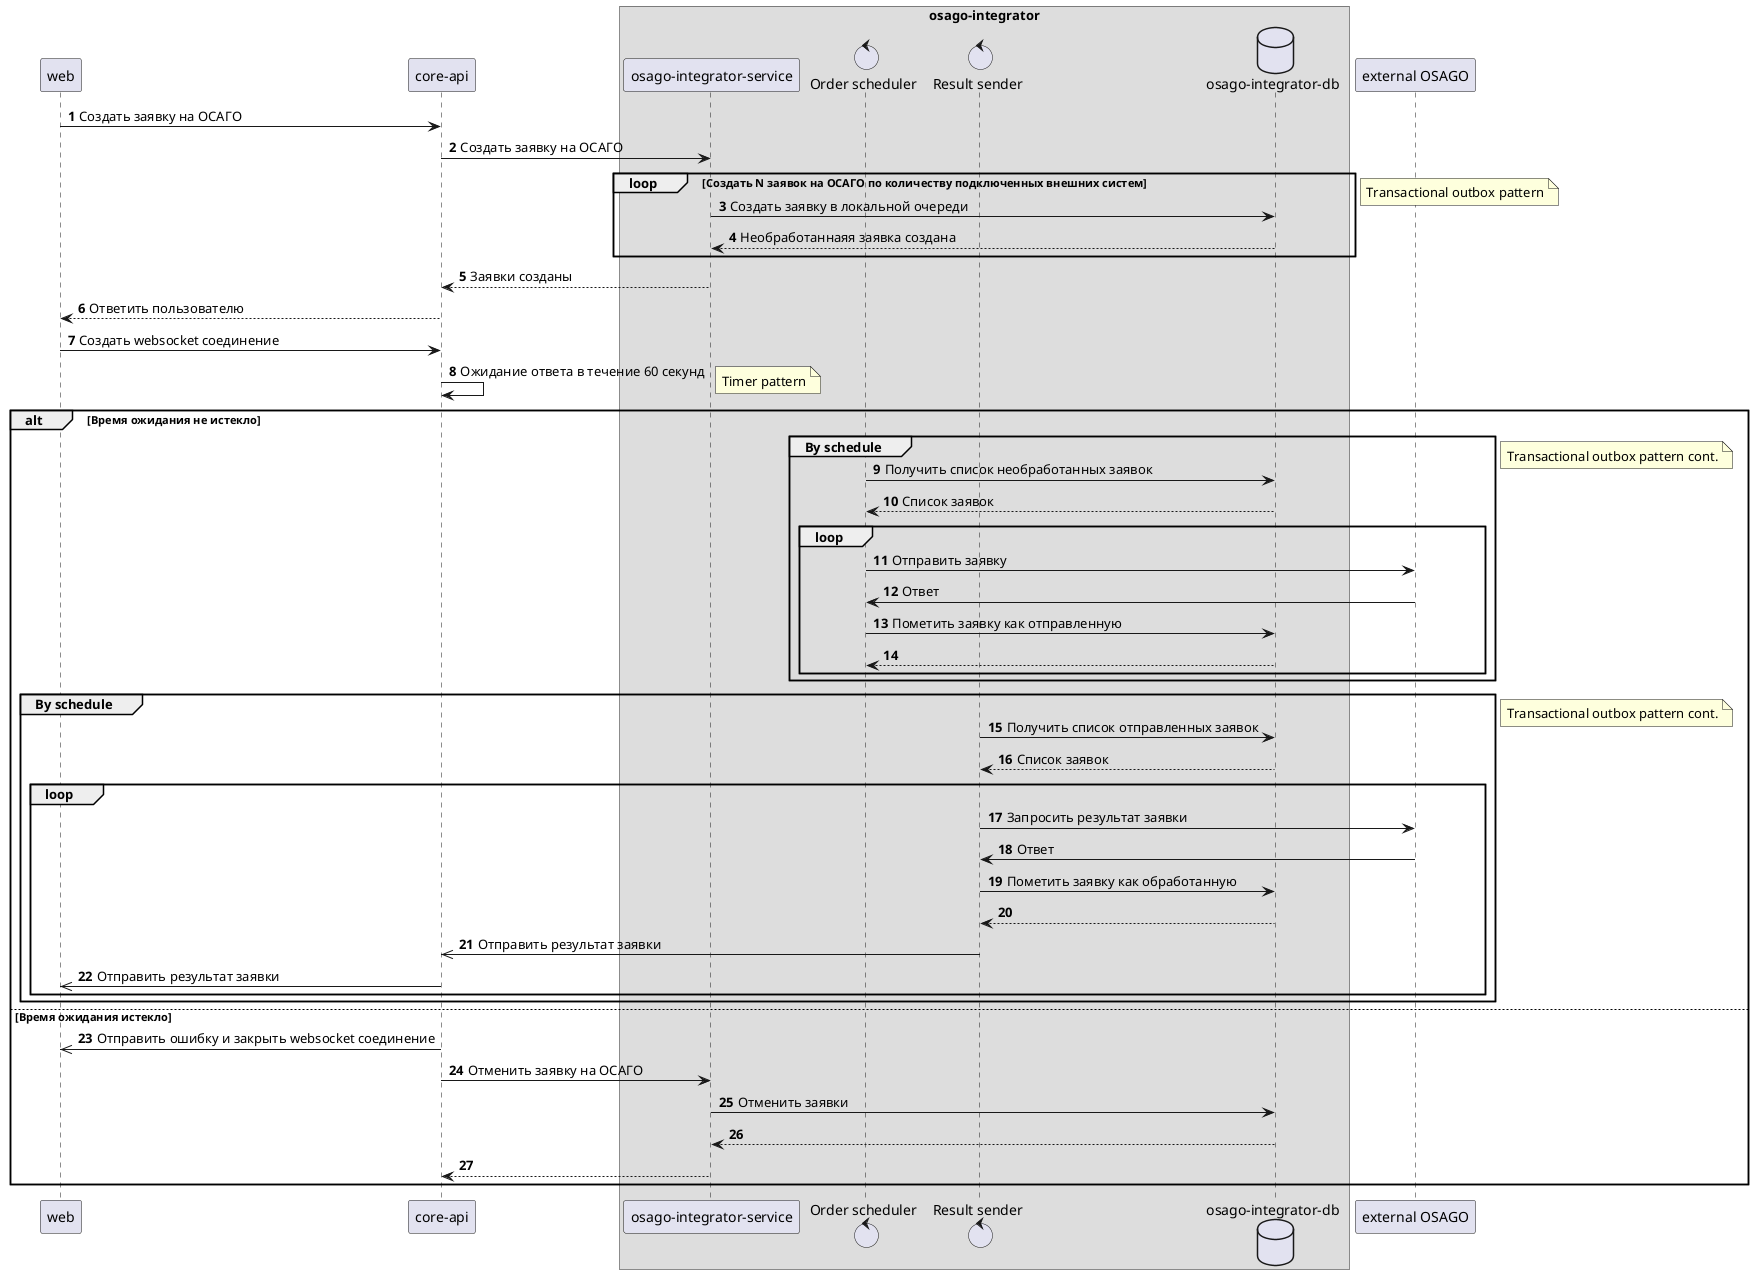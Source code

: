 @startuml

autonumber

participant web
participant core as "core-api"
box "osago-integrator"
participant osago as "osago-integrator-service"
control s1 as "Order scheduler"
control s2 as "Result sender"
database db as "osago-integrator-db"
end box
participant ext as "external OSAGO"

web -> core : Создать заявку на ОСАГО
core -> osago : Создать заявку на ОСАГО

loop Создать N заявок на ОСАГО по количеству подключенных внешних систем
    osago -> db :  Создать заявку в локальной очереди
    db --> osago : Необработаннаяя заявка создана
end
note right
Transactional outbox pattern
end note


osago --> core : Заявки созданы

core --> web : Ответить пользователю
web -> core : Создать websocket соединение
core -> core : Ожидание ответа в течение 60 секунд

note right
Timer pattern
end note

alt Время ожидания не истекло

group By schedule
    s1 -> db : Получить список необработанных заявок
    db --> s1 : Список заявок
    loop
        s1 -> ext : Отправить заявку
        ext -> s1 : Ответ
        s1 -> db : Пометить заявку как отправленную
        db --> s1
    end
end
note right
Transactional outbox pattern cont.
end note

group By schedule
    s2 -> db : Получить список отправленных заявок
    db --> s2 : Список заявок
    loop
        s2 -> ext : Запросить результат заявки
        ext -> s2 : Ответ
        s2 -> db : Пометить заявку как обработанную
        db --> s2
        s2 ->> core : Отправить результат заявки
        core ->> web : Отправить результат заявки

    end
end
note right
Transactional outbox pattern cont.
end note

else Время ожидания истекло
    core ->> web : Отправить ошибку и закрыть websocket соединение
    core -> osago : Отменить заявку на ОСАГО
    osago -> db : Отменить заявки
    db --> osago
    osago --> core
end

@enduml